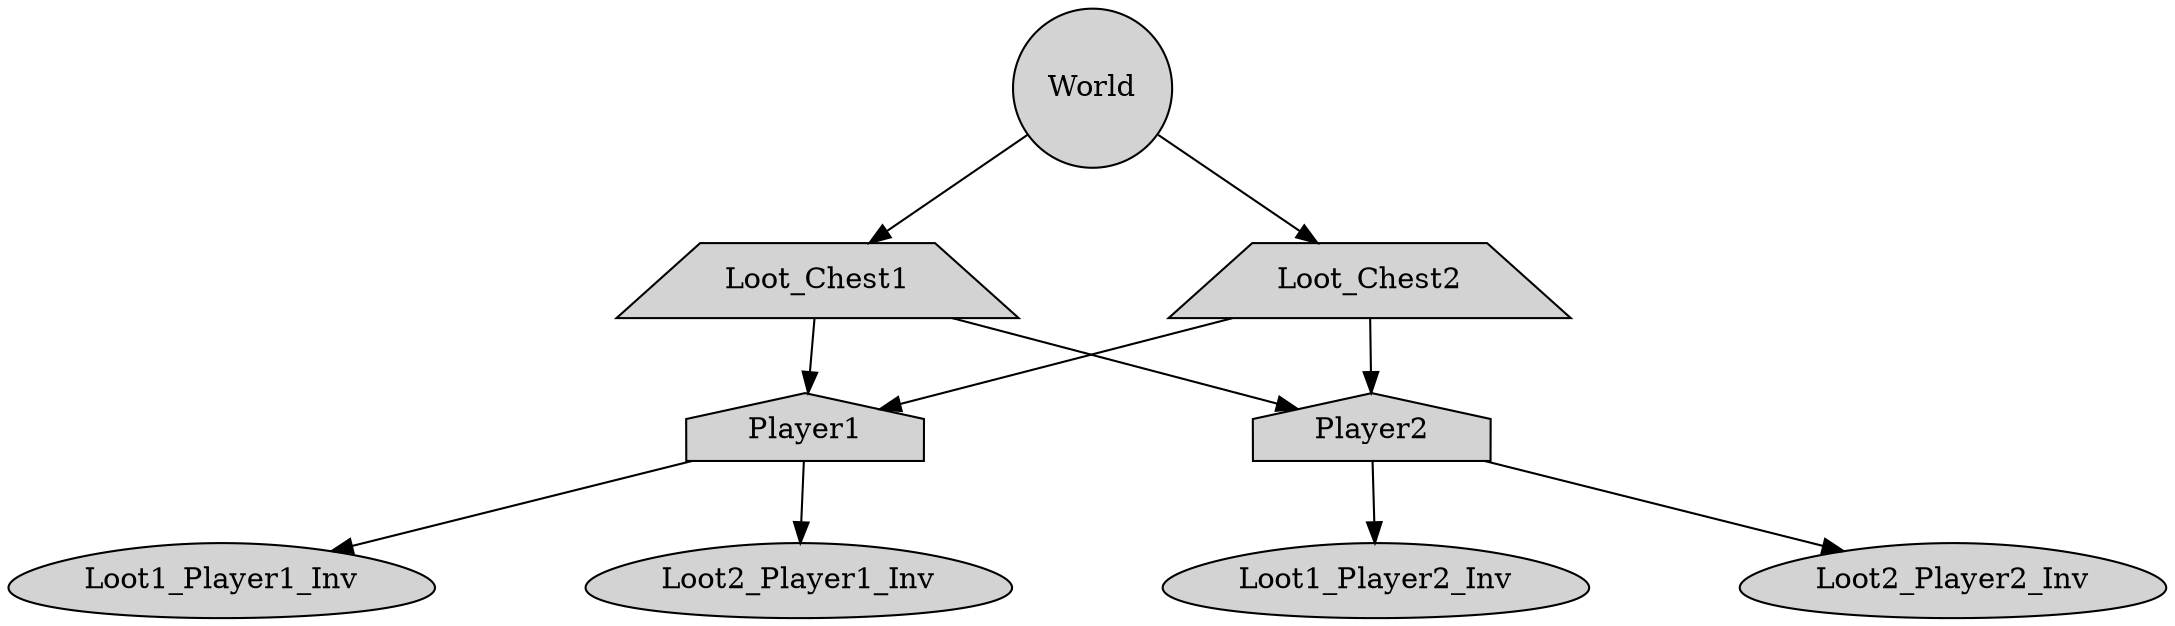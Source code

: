 digraph G {
    node [nodesep=1, splines=true, style=filled]
    graph [overlap=false, splines=true, nodesep=1]
    edge [len=2.0]

    World [shape=circle]
    Loot_Chest1 [shape=trapezium]
    Loot_Chest2 [shape=trapezium]
    Player1 [shape=house]
    Player2 [shape=house]
    Loot1_Player1_Inv [shape=egg]
    Loot1_Player2_Inv [shape=egg]   
    Loot2_Player1_Inv [shape=egg]
    Loot2_Player2_Inv [shape=egg]

    World -> Loot_Chest1
    World -> Loot_Chest2
    Loot_Chest1 -> Player1 -> Loot1_Player1_Inv
    Loot_Chest1 -> Player2 -> Loot1_Player2_Inv
    Loot_Chest2 -> Player1 -> Loot2_Player1_Inv
    Loot_Chest2 -> Player2 -> Loot2_Player2_Inv
}
